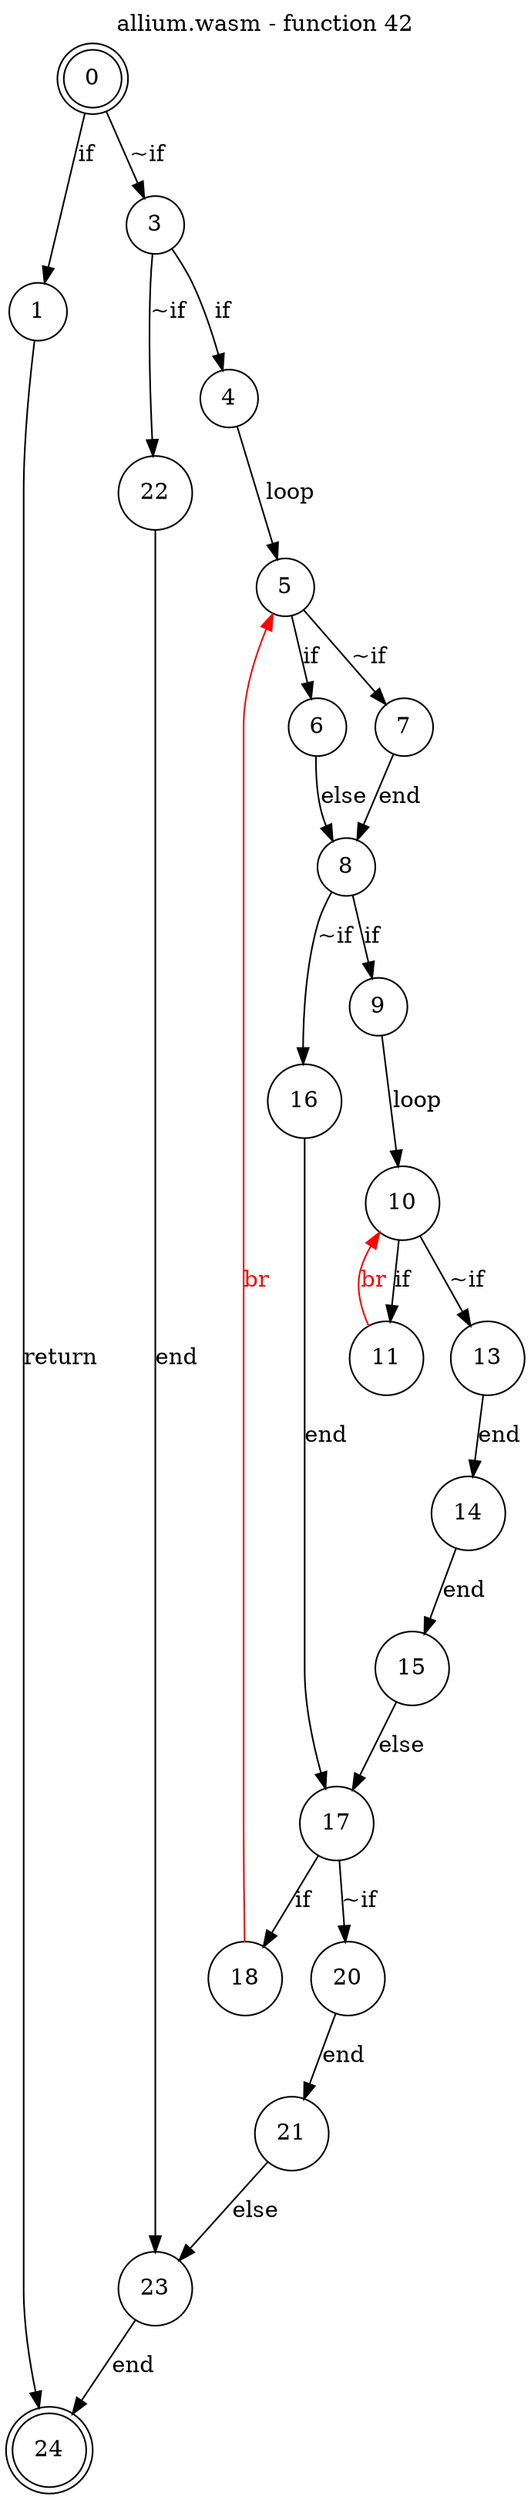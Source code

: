 digraph finite_state_machine {
    label = "allium.wasm - function 42"
    labelloc =  t
    labelfontsize = 16
    labelfontcolor = black
    labelfontname = "Helvetica"
    node [shape = doublecircle]; 0 24;
    node [shape = circle];
    0 -> 1[label="if"];
    0 -> 3[label="~if"];
    1 -> 24[label="return"];
    3 -> 4[label="if"];
    3 -> 22[label="~if"];
    4 -> 5[label="loop"];
    5 -> 6[label="if"];
    5 -> 7[label="~if"];
    6 -> 8[label="else"];
    7 -> 8[label="end"];
    8 -> 9[label="if"];
    8 -> 16[label="~if"];
    9 -> 10[label="loop"];
    10 -> 11[label="if"];
    10 -> 13[label="~if"];
    11 -> 10[color="red" fontcolor="red" label="br"];
    13 -> 14[label="end"];
    14 -> 15[label="end"];
    15 -> 17[label="else"];
    16 -> 17[label="end"];
    17 -> 18[label="if"];
    17 -> 20[label="~if"];
    18 -> 5[color="red" fontcolor="red" label="br"];
    20 -> 21[label="end"];
    21 -> 23[label="else"];
    22 -> 23[label="end"];
    23 -> 24[label="end"];
}

